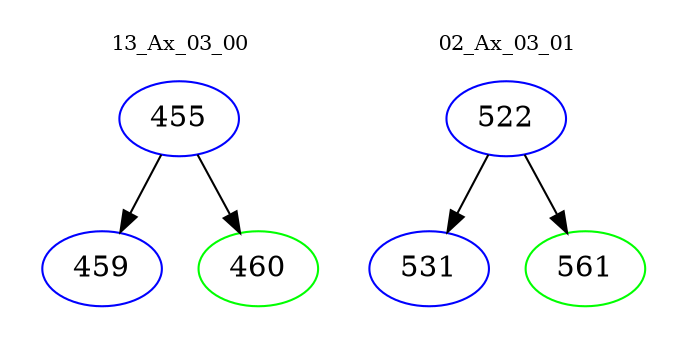 digraph{
subgraph cluster_0 {
color = white
label = "13_Ax_03_00";
fontsize=10;
T0_455 [label="455", color="blue"]
T0_455 -> T0_459 [color="black"]
T0_459 [label="459", color="blue"]
T0_455 -> T0_460 [color="black"]
T0_460 [label="460", color="green"]
}
subgraph cluster_1 {
color = white
label = "02_Ax_03_01";
fontsize=10;
T1_522 [label="522", color="blue"]
T1_522 -> T1_531 [color="black"]
T1_531 [label="531", color="blue"]
T1_522 -> T1_561 [color="black"]
T1_561 [label="561", color="green"]
}
}
